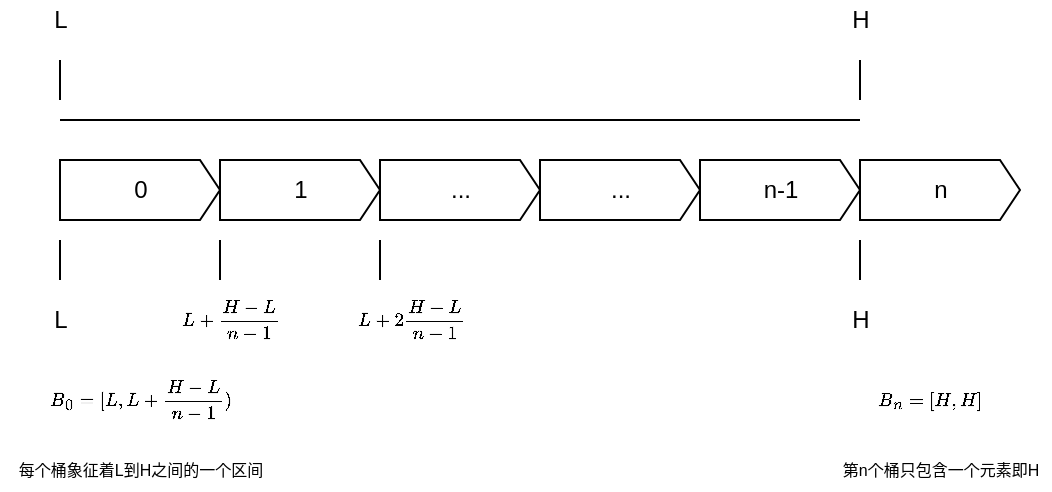 <mxfile version="17.4.2" type="device"><diagram id="reuE-PJihz_frVkU3BnO" name="第 1 页"><mxGraphModel dx="630" dy="586" grid="1" gridSize="10" guides="1" tooltips="1" connect="1" arrows="1" fold="1" page="1" pageScale="1" pageWidth="827" pageHeight="1169" math="1" shadow="0"><root><mxCell id="0"/><mxCell id="1" parent="0"/><mxCell id="gkaV3knBD1fCw0w8EBOp-1" value="" style="endArrow=none;html=1;rounded=0;" edge="1" parent="1"><mxGeometry width="50" height="50" relative="1" as="geometry"><mxPoint x="160" y="420" as="sourcePoint"/><mxPoint x="560" y="420" as="targetPoint"/></mxGeometry></mxCell><mxCell id="gkaV3knBD1fCw0w8EBOp-4" value="0" style="html=1;shadow=0;dashed=0;align=center;verticalAlign=middle;shape=mxgraph.arrows2.arrow;dy=0;dx=10;notch=0;" vertex="1" parent="1"><mxGeometry x="160" y="440" width="80" height="30" as="geometry"/></mxCell><mxCell id="gkaV3knBD1fCw0w8EBOp-6" value="" style="endArrow=none;html=1;rounded=0;" edge="1" parent="1"><mxGeometry width="50" height="50" relative="1" as="geometry"><mxPoint x="160" y="410" as="sourcePoint"/><mxPoint x="160" y="390" as="targetPoint"/><Array as="points"/></mxGeometry></mxCell><mxCell id="gkaV3knBD1fCw0w8EBOp-7" value="L" style="text;html=1;align=center;verticalAlign=middle;resizable=0;points=[];autosize=1;strokeColor=none;fillColor=none;" vertex="1" parent="1"><mxGeometry x="150" y="360" width="20" height="20" as="geometry"/></mxCell><mxCell id="gkaV3knBD1fCw0w8EBOp-8" value="H" style="text;html=1;align=center;verticalAlign=middle;resizable=0;points=[];autosize=1;strokeColor=none;fillColor=none;" vertex="1" parent="1"><mxGeometry x="550" y="360" width="20" height="20" as="geometry"/></mxCell><mxCell id="gkaV3knBD1fCw0w8EBOp-9" value="" style="endArrow=none;html=1;rounded=0;" edge="1" parent="1"><mxGeometry width="50" height="50" relative="1" as="geometry"><mxPoint x="560" y="410" as="sourcePoint"/><mxPoint x="560" y="390" as="targetPoint"/><Array as="points"/></mxGeometry></mxCell><mxCell id="gkaV3knBD1fCw0w8EBOp-10" value="1" style="html=1;shadow=0;dashed=0;align=center;verticalAlign=middle;shape=mxgraph.arrows2.arrow;dy=0;dx=10;notch=0;" vertex="1" parent="1"><mxGeometry x="240" y="440" width="80" height="30" as="geometry"/></mxCell><mxCell id="gkaV3knBD1fCw0w8EBOp-12" value="" style="endArrow=none;html=1;rounded=0;" edge="1" parent="1"><mxGeometry width="50" height="50" relative="1" as="geometry"><mxPoint x="160" y="500" as="sourcePoint"/><mxPoint x="160" y="480" as="targetPoint"/><Array as="points"/></mxGeometry></mxCell><mxCell id="gkaV3knBD1fCw0w8EBOp-13" value="L" style="text;html=1;align=center;verticalAlign=middle;resizable=0;points=[];autosize=1;strokeColor=none;fillColor=none;" vertex="1" parent="1"><mxGeometry x="150" y="510" width="20" height="20" as="geometry"/></mxCell><mxCell id="gkaV3knBD1fCw0w8EBOp-14" value="" style="endArrow=none;html=1;rounded=0;" edge="1" parent="1"><mxGeometry width="50" height="50" relative="1" as="geometry"><mxPoint x="240" y="500" as="sourcePoint"/><mxPoint x="240" y="480" as="targetPoint"/><Array as="points"/></mxGeometry></mxCell><mxCell id="gkaV3knBD1fCw0w8EBOp-15" value="$$L+\frac{H-L}{n-1}$$" style="text;html=1;align=center;verticalAlign=middle;resizable=0;points=[];autosize=1;strokeColor=none;fillColor=none;fontSize=8;" vertex="1" parent="1"><mxGeometry x="200" y="510" width="90" height="20" as="geometry"/></mxCell><mxCell id="gkaV3knBD1fCw0w8EBOp-16" value="$$L+2\frac{H-L}{n-1}$$" style="text;html=1;align=center;verticalAlign=middle;resizable=0;points=[];autosize=1;strokeColor=none;fillColor=none;fontSize=8;" vertex="1" parent="1"><mxGeometry x="285" y="510" width="100" height="20" as="geometry"/></mxCell><mxCell id="gkaV3knBD1fCw0w8EBOp-17" value="" style="endArrow=none;html=1;rounded=0;" edge="1" parent="1"><mxGeometry width="50" height="50" relative="1" as="geometry"><mxPoint x="320" y="500" as="sourcePoint"/><mxPoint x="320" y="480" as="targetPoint"/><Array as="points"/></mxGeometry></mxCell><mxCell id="gkaV3knBD1fCw0w8EBOp-18" value="..." style="html=1;shadow=0;dashed=0;align=center;verticalAlign=middle;shape=mxgraph.arrows2.arrow;dy=0;dx=10;notch=0;" vertex="1" parent="1"><mxGeometry x="320" y="440" width="80" height="30" as="geometry"/></mxCell><mxCell id="gkaV3knBD1fCw0w8EBOp-19" value="..." style="html=1;shadow=0;dashed=0;align=center;verticalAlign=middle;shape=mxgraph.arrows2.arrow;dy=0;dx=10;notch=0;" vertex="1" parent="1"><mxGeometry x="400" y="440" width="80" height="30" as="geometry"/></mxCell><mxCell id="gkaV3knBD1fCw0w8EBOp-20" value="n-1" style="html=1;shadow=0;dashed=0;align=center;verticalAlign=middle;shape=mxgraph.arrows2.arrow;dy=0;dx=10;notch=0;" vertex="1" parent="1"><mxGeometry x="480" y="440" width="80" height="30" as="geometry"/></mxCell><mxCell id="gkaV3knBD1fCw0w8EBOp-21" value="n" style="html=1;shadow=0;dashed=0;align=center;verticalAlign=middle;shape=mxgraph.arrows2.arrow;dy=0;dx=10;notch=0;" vertex="1" parent="1"><mxGeometry x="560" y="440" width="80" height="30" as="geometry"/></mxCell><mxCell id="gkaV3knBD1fCw0w8EBOp-22" value="H" style="text;html=1;align=center;verticalAlign=middle;resizable=0;points=[];autosize=1;strokeColor=none;fillColor=none;fontSize=12;" vertex="1" parent="1"><mxGeometry x="550" y="510" width="20" height="20" as="geometry"/></mxCell><mxCell id="gkaV3knBD1fCw0w8EBOp-23" value="" style="endArrow=none;html=1;rounded=0;" edge="1" parent="1"><mxGeometry width="50" height="50" relative="1" as="geometry"><mxPoint x="560" y="500" as="sourcePoint"/><mxPoint x="560" y="480" as="targetPoint"/><Array as="points"/></mxGeometry></mxCell><mxCell id="gkaV3knBD1fCw0w8EBOp-25" value="$$B_0=[L,L+\frac{H-L}{n-1})$$" style="text;html=1;align=center;verticalAlign=middle;resizable=0;points=[];autosize=1;strokeColor=none;fillColor=none;fontSize=8;" vertex="1" parent="1"><mxGeometry x="140" y="550" width="120" height="20" as="geometry"/></mxCell><mxCell id="gkaV3knBD1fCw0w8EBOp-26" value="$$B_n=[H,H]$$" style="text;html=1;align=center;verticalAlign=middle;resizable=0;points=[];autosize=1;strokeColor=none;fillColor=none;fontSize=8;" vertex="1" parent="1"><mxGeometry x="560" y="550" width="70" height="20" as="geometry"/></mxCell><mxCell id="gkaV3knBD1fCw0w8EBOp-27" value="第n个桶只包含一个元素即H" style="text;html=1;align=center;verticalAlign=middle;resizable=0;points=[];autosize=1;strokeColor=none;fillColor=none;fontSize=8;" vertex="1" parent="1"><mxGeometry x="545" y="585" width="110" height="20" as="geometry"/></mxCell><mxCell id="gkaV3knBD1fCw0w8EBOp-28" value="每个桶象征着L到H之间的一个区间" style="text;html=1;align=center;verticalAlign=middle;resizable=0;points=[];autosize=1;strokeColor=none;fillColor=none;fontSize=8;" vertex="1" parent="1"><mxGeometry x="130" y="585" width="140" height="20" as="geometry"/></mxCell></root></mxGraphModel></diagram></mxfile>